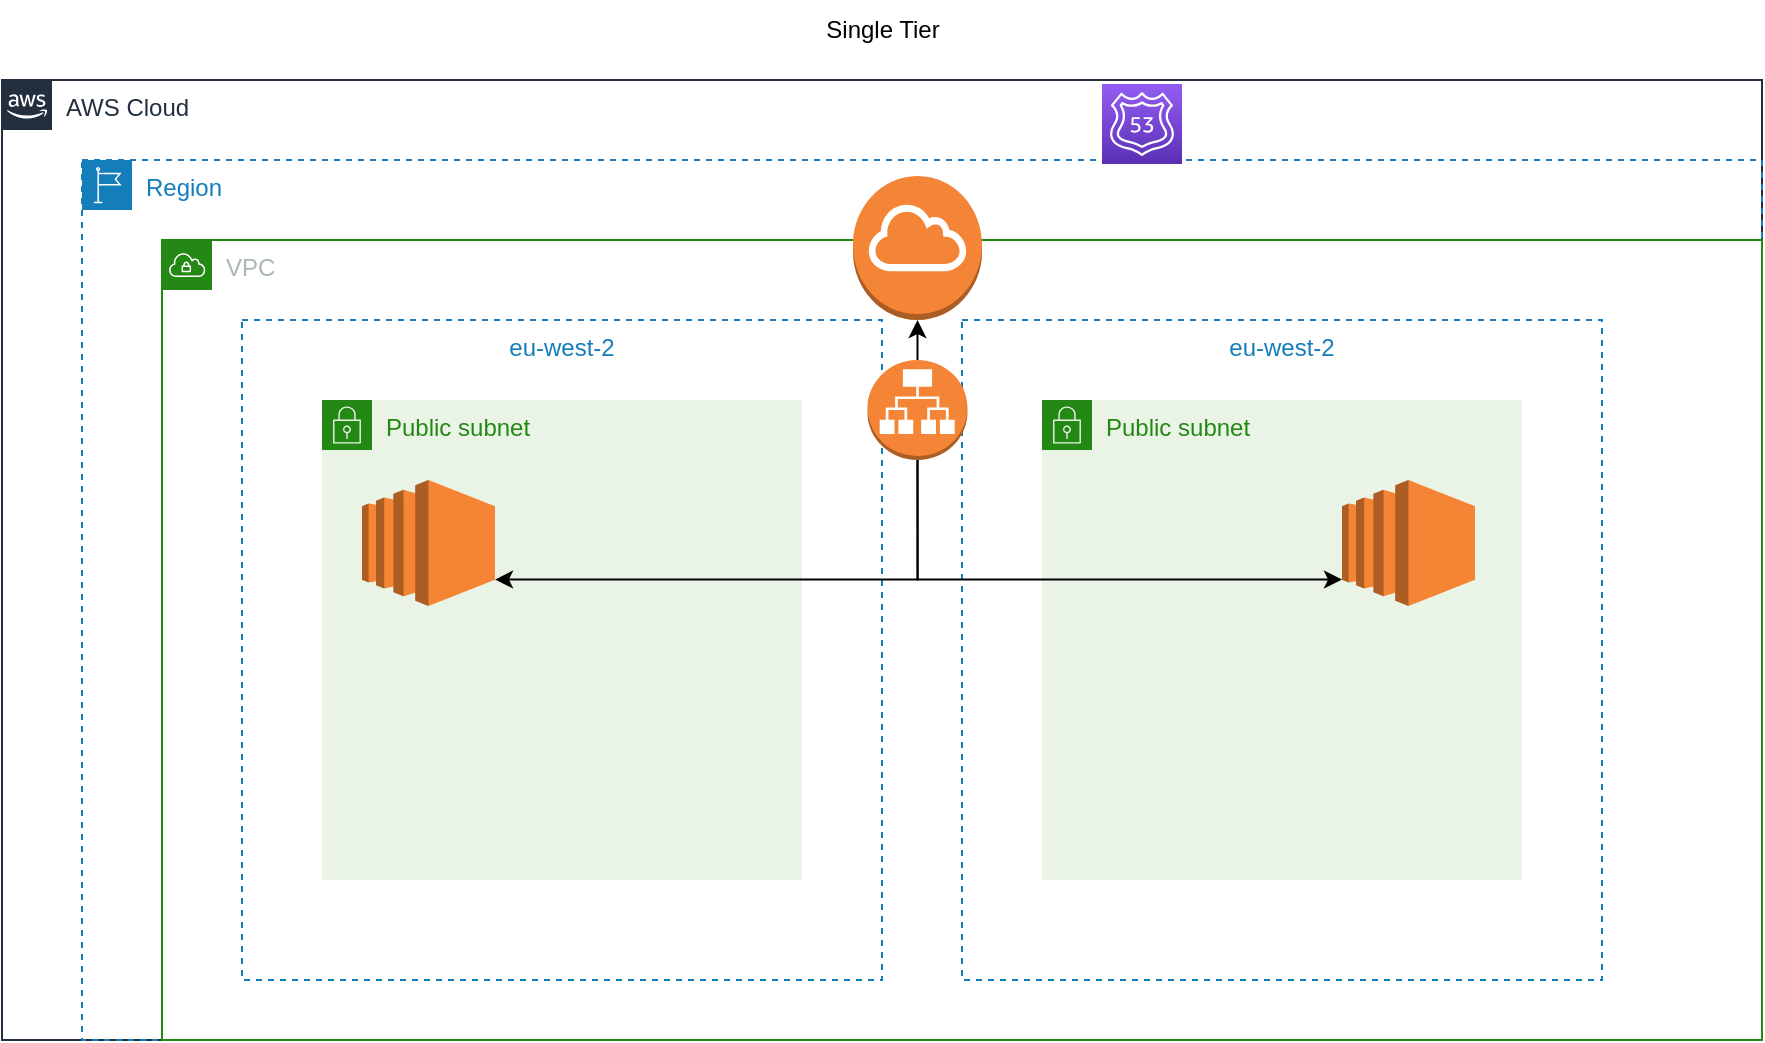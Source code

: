 <mxfile version="20.1.4" type="github">
  <diagram id="2Au6WcYREIJmuJU7MSFc" name="Page-1">
    <mxGraphModel dx="1093" dy="576" grid="1" gridSize="10" guides="1" tooltips="1" connect="1" arrows="1" fold="1" page="1" pageScale="1" pageWidth="1600" pageHeight="900" math="0" shadow="0">
      <root>
        <mxCell id="0" />
        <mxCell id="1" parent="0" />
        <mxCell id="bzang_ROvlkpIq6nXfPh-2" value="AWS Cloud" style="points=[[0,0],[0.25,0],[0.5,0],[0.75,0],[1,0],[1,0.25],[1,0.5],[1,0.75],[1,1],[0.75,1],[0.5,1],[0.25,1],[0,1],[0,0.75],[0,0.5],[0,0.25]];outlineConnect=0;gradientColor=none;html=1;whiteSpace=wrap;fontSize=12;fontStyle=0;container=1;pointerEvents=0;collapsible=0;recursiveResize=0;shape=mxgraph.aws4.group;grIcon=mxgraph.aws4.group_aws_cloud_alt;strokeColor=#232F3E;fillColor=none;verticalAlign=top;align=left;spacingLeft=30;fontColor=#232F3E;dashed=0;" vertex="1" parent="1">
          <mxGeometry x="40" y="40" width="880" height="480" as="geometry" />
        </mxCell>
        <mxCell id="bzang_ROvlkpIq6nXfPh-3" value="Region" style="points=[[0,0],[0.25,0],[0.5,0],[0.75,0],[1,0],[1,0.25],[1,0.5],[1,0.75],[1,1],[0.75,1],[0.5,1],[0.25,1],[0,1],[0,0.75],[0,0.5],[0,0.25]];outlineConnect=0;gradientColor=none;html=1;whiteSpace=wrap;fontSize=12;fontStyle=0;container=1;pointerEvents=0;collapsible=0;recursiveResize=0;shape=mxgraph.aws4.group;grIcon=mxgraph.aws4.group_region;strokeColor=#147EBA;fillColor=none;verticalAlign=top;align=left;spacingLeft=30;fontColor=#147EBA;dashed=1;" vertex="1" parent="bzang_ROvlkpIq6nXfPh-2">
          <mxGeometry x="40" y="40" width="840" height="440" as="geometry" />
        </mxCell>
        <mxCell id="bzang_ROvlkpIq6nXfPh-4" value="eu-west-2" style="fillColor=none;strokeColor=#147EBA;dashed=1;verticalAlign=top;fontStyle=0;fontColor=#147EBA;" vertex="1" parent="bzang_ROvlkpIq6nXfPh-3">
          <mxGeometry x="80" y="80" width="320" height="330" as="geometry" />
        </mxCell>
        <mxCell id="bzang_ROvlkpIq6nXfPh-5" value="eu-west-2" style="fillColor=none;strokeColor=#147EBA;dashed=1;verticalAlign=top;fontStyle=0;fontColor=#147EBA;" vertex="1" parent="bzang_ROvlkpIq6nXfPh-3">
          <mxGeometry x="440" y="80" width="320" height="330" as="geometry" />
        </mxCell>
        <mxCell id="bzang_ROvlkpIq6nXfPh-11" value="VPC" style="points=[[0,0],[0.25,0],[0.5,0],[0.75,0],[1,0],[1,0.25],[1,0.5],[1,0.75],[1,1],[0.75,1],[0.5,1],[0.25,1],[0,1],[0,0.75],[0,0.5],[0,0.25]];outlineConnect=0;gradientColor=none;html=1;whiteSpace=wrap;fontSize=12;fontStyle=0;container=1;pointerEvents=0;collapsible=0;recursiveResize=0;shape=mxgraph.aws4.group;grIcon=mxgraph.aws4.group_vpc;strokeColor=#248814;fillColor=none;verticalAlign=top;align=left;spacingLeft=30;fontColor=#AAB7B8;dashed=0;" vertex="1" parent="bzang_ROvlkpIq6nXfPh-3">
          <mxGeometry x="40" y="40" width="800" height="400" as="geometry" />
        </mxCell>
        <mxCell id="bzang_ROvlkpIq6nXfPh-13" value="Public subnet" style="points=[[0,0],[0.25,0],[0.5,0],[0.75,0],[1,0],[1,0.25],[1,0.5],[1,0.75],[1,1],[0.75,1],[0.5,1],[0.25,1],[0,1],[0,0.75],[0,0.5],[0,0.25]];outlineConnect=0;gradientColor=none;html=1;whiteSpace=wrap;fontSize=12;fontStyle=0;container=1;pointerEvents=0;collapsible=0;recursiveResize=0;shape=mxgraph.aws4.group;grIcon=mxgraph.aws4.group_security_group;grStroke=0;strokeColor=#248814;fillColor=#E9F3E6;verticalAlign=top;align=left;spacingLeft=30;fontColor=#248814;dashed=0;" vertex="1" parent="bzang_ROvlkpIq6nXfPh-11">
          <mxGeometry x="80" y="80" width="240" height="240" as="geometry" />
        </mxCell>
        <mxCell id="bzang_ROvlkpIq6nXfPh-16" value="" style="outlineConnect=0;dashed=0;verticalLabelPosition=bottom;verticalAlign=top;align=center;html=1;shape=mxgraph.aws3.internet_gateway;fillColor=#F58536;gradientColor=none;" vertex="1" parent="bzang_ROvlkpIq6nXfPh-11">
          <mxGeometry x="345.5" y="-32" width="64.5" height="72" as="geometry" />
        </mxCell>
        <mxCell id="bzang_ROvlkpIq6nXfPh-18" value="Public subnet" style="points=[[0,0],[0.25,0],[0.5,0],[0.75,0],[1,0],[1,0.25],[1,0.5],[1,0.75],[1,1],[0.75,1],[0.5,1],[0.25,1],[0,1],[0,0.75],[0,0.5],[0,0.25]];outlineConnect=0;gradientColor=none;html=1;whiteSpace=wrap;fontSize=12;fontStyle=0;container=1;pointerEvents=0;collapsible=0;recursiveResize=0;shape=mxgraph.aws4.group;grIcon=mxgraph.aws4.group_security_group;grStroke=0;strokeColor=#248814;fillColor=#E9F3E6;verticalAlign=top;align=left;spacingLeft=30;fontColor=#248814;dashed=0;" vertex="1" parent="bzang_ROvlkpIq6nXfPh-11">
          <mxGeometry x="440" y="80" width="240" height="240" as="geometry" />
        </mxCell>
        <mxCell id="bzang_ROvlkpIq6nXfPh-20" value="" style="outlineConnect=0;dashed=0;verticalLabelPosition=bottom;verticalAlign=top;align=center;html=1;shape=mxgraph.aws3.ec2;fillColor=#F58534;gradientColor=none;" vertex="1" parent="bzang_ROvlkpIq6nXfPh-18">
          <mxGeometry x="150" y="40" width="66.5" height="63" as="geometry" />
        </mxCell>
        <mxCell id="bzang_ROvlkpIq6nXfPh-23" style="edgeStyle=orthogonalEdgeStyle;rounded=0;orthogonalLoop=1;jettySize=auto;html=1;exitX=0.5;exitY=0;exitDx=0;exitDy=0;exitPerimeter=0;entryX=0.5;entryY=1;entryDx=0;entryDy=0;entryPerimeter=0;" edge="1" parent="bzang_ROvlkpIq6nXfPh-11" source="bzang_ROvlkpIq6nXfPh-19" target="bzang_ROvlkpIq6nXfPh-16">
          <mxGeometry relative="1" as="geometry" />
        </mxCell>
        <mxCell id="bzang_ROvlkpIq6nXfPh-19" value="" style="outlineConnect=0;dashed=0;verticalLabelPosition=bottom;verticalAlign=top;align=center;html=1;shape=mxgraph.aws3.application_load_balancer;fillColor=#F58536;gradientColor=none;" vertex="1" parent="bzang_ROvlkpIq6nXfPh-11">
          <mxGeometry x="352.75" y="60" width="50" height="50" as="geometry" />
        </mxCell>
        <mxCell id="bzang_ROvlkpIq6nXfPh-21" style="edgeStyle=orthogonalEdgeStyle;rounded=0;orthogonalLoop=1;jettySize=auto;html=1;exitX=0.5;exitY=1;exitDx=0;exitDy=0;exitPerimeter=0;entryX=0;entryY=0.79;entryDx=0;entryDy=0;entryPerimeter=0;" edge="1" parent="bzang_ROvlkpIq6nXfPh-11" source="bzang_ROvlkpIq6nXfPh-19" target="bzang_ROvlkpIq6nXfPh-20">
          <mxGeometry relative="1" as="geometry">
            <mxPoint x="550" y="170" as="targetPoint" />
          </mxGeometry>
        </mxCell>
        <mxCell id="bzang_ROvlkpIq6nXfPh-14" value="" style="outlineConnect=0;dashed=0;verticalLabelPosition=bottom;verticalAlign=top;align=center;html=1;shape=mxgraph.aws3.ec2;fillColor=#F58534;gradientColor=none;" vertex="1" parent="bzang_ROvlkpIq6nXfPh-3">
          <mxGeometry x="140" y="160" width="66.5" height="63" as="geometry" />
        </mxCell>
        <mxCell id="bzang_ROvlkpIq6nXfPh-17" value="" style="sketch=0;points=[[0,0,0],[0.25,0,0],[0.5,0,0],[0.75,0,0],[1,0,0],[0,1,0],[0.25,1,0],[0.5,1,0],[0.75,1,0],[1,1,0],[0,0.25,0],[0,0.5,0],[0,0.75,0],[1,0.25,0],[1,0.5,0],[1,0.75,0]];outlineConnect=0;fontColor=#232F3E;gradientColor=#945DF2;gradientDirection=north;fillColor=#5A30B5;strokeColor=#ffffff;dashed=0;verticalLabelPosition=bottom;verticalAlign=top;align=center;html=1;fontSize=12;fontStyle=0;aspect=fixed;shape=mxgraph.aws4.resourceIcon;resIcon=mxgraph.aws4.route_53;" vertex="1" parent="bzang_ROvlkpIq6nXfPh-3">
          <mxGeometry x="510" y="-38" width="40" height="40" as="geometry" />
        </mxCell>
        <mxCell id="bzang_ROvlkpIq6nXfPh-22" style="edgeStyle=orthogonalEdgeStyle;rounded=0;orthogonalLoop=1;jettySize=auto;html=1;exitX=0.5;exitY=1;exitDx=0;exitDy=0;exitPerimeter=0;entryX=1;entryY=0.79;entryDx=0;entryDy=0;entryPerimeter=0;" edge="1" parent="bzang_ROvlkpIq6nXfPh-3" source="bzang_ROvlkpIq6nXfPh-19" target="bzang_ROvlkpIq6nXfPh-14">
          <mxGeometry relative="1" as="geometry" />
        </mxCell>
        <mxCell id="bzang_ROvlkpIq6nXfPh-12" value="Single Tier" style="text;html=1;align=center;verticalAlign=middle;resizable=0;points=[];autosize=1;strokeColor=none;fillColor=none;" vertex="1" parent="1">
          <mxGeometry x="440" width="80" height="30" as="geometry" />
        </mxCell>
      </root>
    </mxGraphModel>
  </diagram>
</mxfile>
